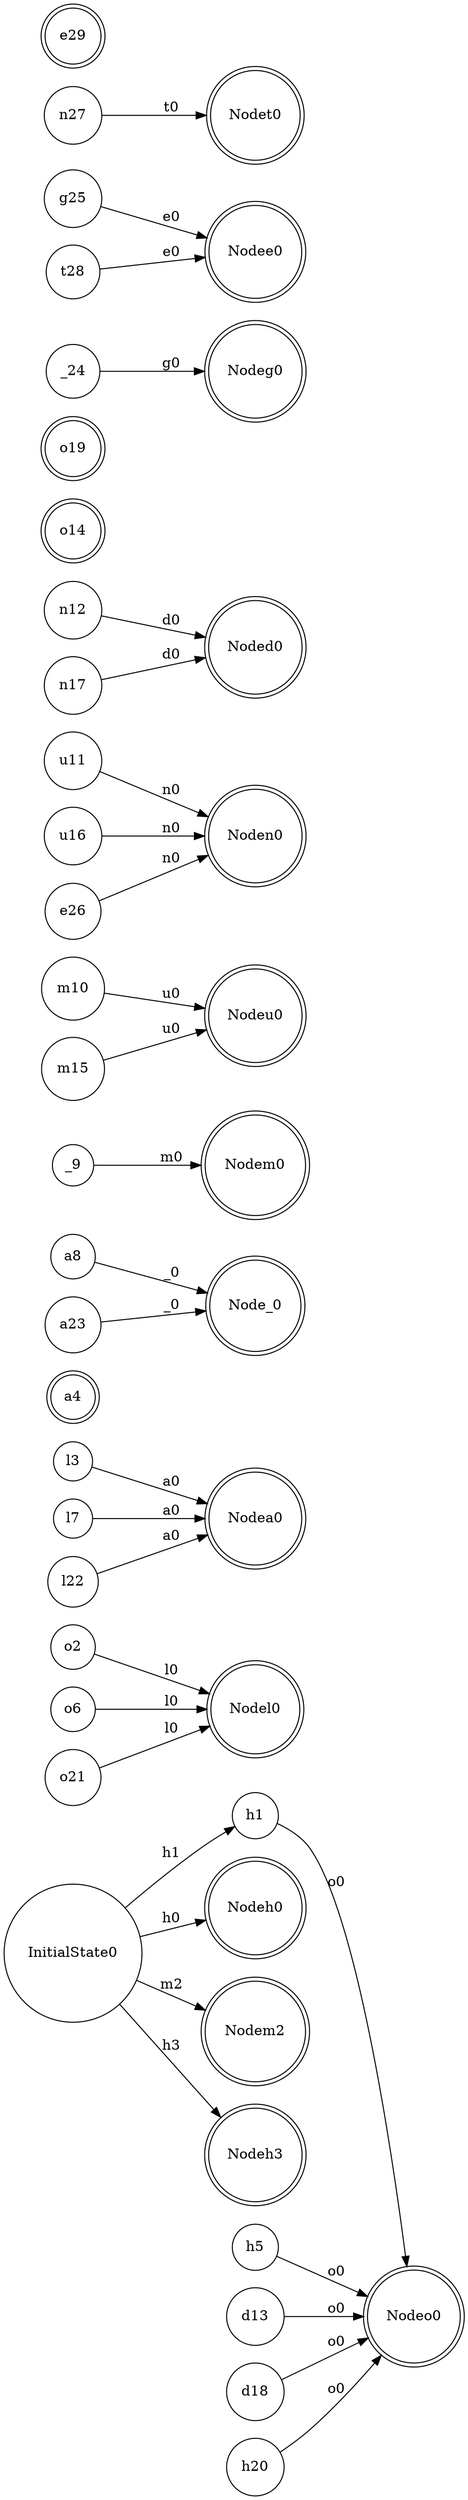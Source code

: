 digraph { 
	 rankdir = "LR"; 
	 node [shape=circle] NodeInitialState0 [label ="InitialState0"];
	 node [shape=circle] Nodeh1 [label ="h1"];
	 node [shape=circle] Nodeo2 [label ="o2"];
	 node [shape=circle] Nodel3 [label ="l3"];
	 node [shape=doublecircle] Nodea4 [label ="a4"];
	 node [shape=circle] Nodeh5 [label ="h5"];
	 node [shape=circle] Nodeo6 [label ="o6"];
	 node [shape=circle] Nodel7 [label ="l7"];
	 node [shape=circle] Nodea8 [label ="a8"];
	 node [shape=circle] Node_9 [label ="_9"];
	 node [shape=circle] Nodem10 [label ="m10"];
	 node [shape=circle] Nodeu11 [label ="u11"];
	 node [shape=circle] Noden12 [label ="n12"];
	 node [shape=circle] Noded13 [label ="d13"];
	 node [shape=doublecircle] Nodeo14 [label ="o14"];
	 node [shape=circle] Nodem15 [label ="m15"];
	 node [shape=circle] Nodeu16 [label ="u16"];
	 node [shape=circle] Noden17 [label ="n17"];
	 node [shape=circle] Noded18 [label ="d18"];
	 node [shape=doublecircle] Nodeo19 [label ="o19"];
	 node [shape=circle] Nodeh20 [label ="h20"];
	 node [shape=circle] Nodeo21 [label ="o21"];
	 node [shape=circle] Nodel22 [label ="l22"];
	 node [shape=circle] Nodea23 [label ="a23"];
	 node [shape=circle] Node_24 [label ="_24"];
	 node [shape=circle] Nodeg25 [label ="g25"];
	 node [shape=circle] Nodee26 [label ="e26"];
	 node [shape=circle] Noden27 [label ="n27"];
	 node [shape=circle] Nodet28 [label ="t28"];
	 node [shape=doublecircle] Nodee29 [label ="e29"];
	 NodeInitialState0 -> Nodeh0[label="h0"];
	 NodeInitialState0 -> Nodeh1[label="h1"];
	 NodeInitialState0 -> Nodem2[label="m2"];
	 NodeInitialState0 -> Nodeh3[label="h3"];
	 Nodeh1 -> Nodeo0[label="o0"];
	 Nodeo2 -> Nodel0[label="l0"];
	 Nodel3 -> Nodea0[label="a0"];
	 Nodeh5 -> Nodeo0[label="o0"];
	 Nodeo6 -> Nodel0[label="l0"];
	 Nodel7 -> Nodea0[label="a0"];
	 Nodea8 -> Node_0[label="_0"];
	 Node_9 -> Nodem0[label="m0"];
	 Nodem10 -> Nodeu0[label="u0"];
	 Nodeu11 -> Noden0[label="n0"];
	 Noden12 -> Noded0[label="d0"];
	 Noded13 -> Nodeo0[label="o0"];
	 Nodem15 -> Nodeu0[label="u0"];
	 Nodeu16 -> Noden0[label="n0"];
	 Noden17 -> Noded0[label="d0"];
	 Noded18 -> Nodeo0[label="o0"];
	 Nodeh20 -> Nodeo0[label="o0"];
	 Nodeo21 -> Nodel0[label="l0"];
	 Nodel22 -> Nodea0[label="a0"];
	 Nodea23 -> Node_0[label="_0"];
	 Node_24 -> Nodeg0[label="g0"];
	 Nodeg25 -> Nodee0[label="e0"];
	 Nodee26 -> Noden0[label="n0"];
	 Noden27 -> Nodet0[label="t0"];
	 Nodet28 -> Nodee0[label="e0"];
}